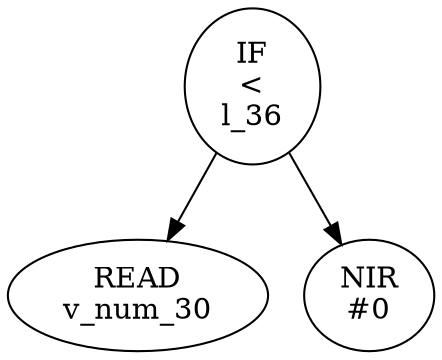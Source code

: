digraph {NODE_8626d230 [label="READ
v_num_30
"]
NODE_86264910 [label="IF
<
l_36
"]
NODE_86264910 -> NODE_8626d230;
NODE_86264910 -> NODE_8626d1b0;
NODE_8626d1b0 [label="NIR
#0
"]
}